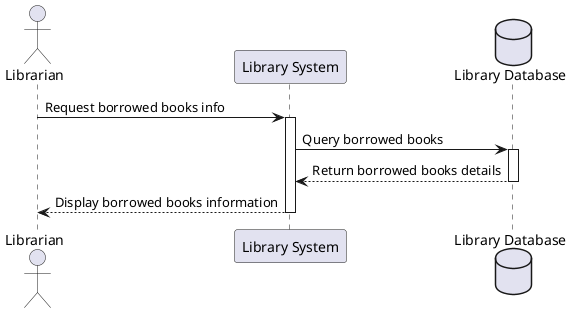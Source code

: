 @startuml
actor Librarian
participant "Library System" as System
database "Library Database" as Database

Librarian -> System : Request borrowed books info
activate System

System -> Database : Query borrowed books
activate Database

Database --> System : Return borrowed books details
deactivate Database

System --> Librarian : Display borrowed books information
deactivate System

@enduml